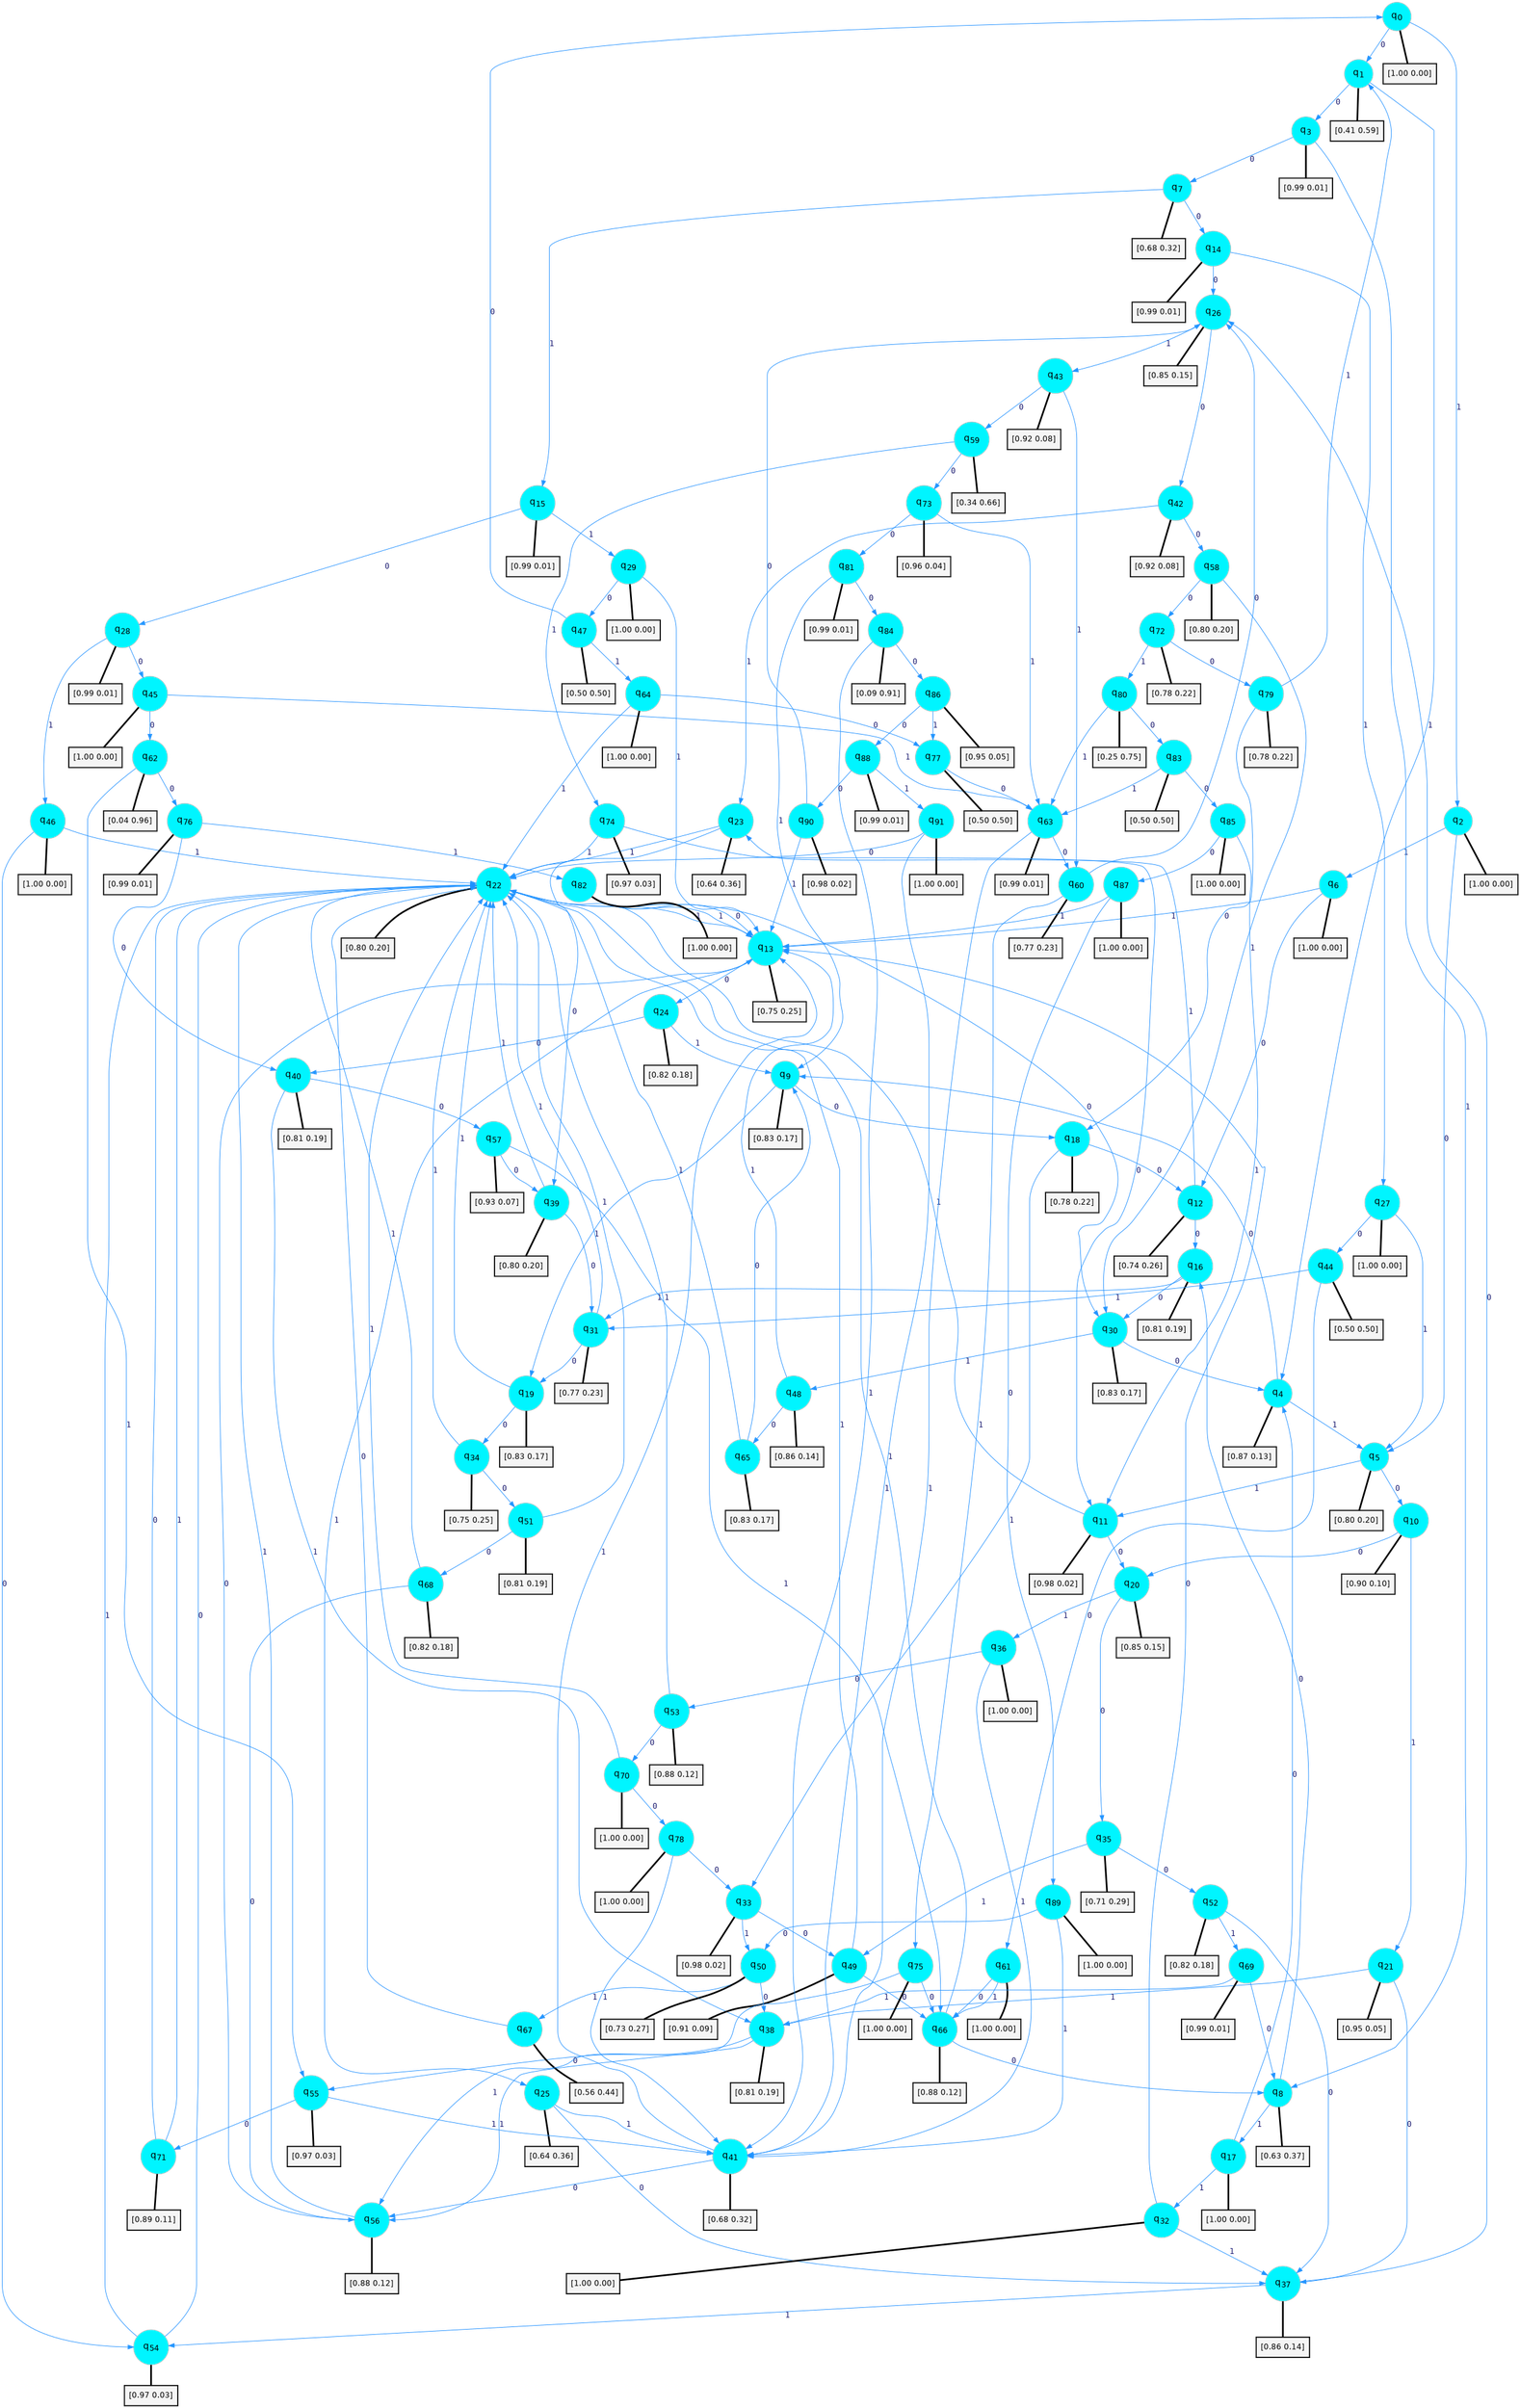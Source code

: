 digraph G {
graph [
bgcolor=transparent, dpi=300, rankdir=TD, size="40,25"];
node [
color=gray, fillcolor=turquoise1, fontcolor=black, fontname=Helvetica, fontsize=16, fontweight=bold, shape=circle, style=filled];
edge [
arrowsize=1, color=dodgerblue1, fontcolor=midnightblue, fontname=courier, fontweight=bold, penwidth=1, style=solid, weight=20];
0[label=<q<SUB>0</SUB>>];
1[label=<q<SUB>1</SUB>>];
2[label=<q<SUB>2</SUB>>];
3[label=<q<SUB>3</SUB>>];
4[label=<q<SUB>4</SUB>>];
5[label=<q<SUB>5</SUB>>];
6[label=<q<SUB>6</SUB>>];
7[label=<q<SUB>7</SUB>>];
8[label=<q<SUB>8</SUB>>];
9[label=<q<SUB>9</SUB>>];
10[label=<q<SUB>10</SUB>>];
11[label=<q<SUB>11</SUB>>];
12[label=<q<SUB>12</SUB>>];
13[label=<q<SUB>13</SUB>>];
14[label=<q<SUB>14</SUB>>];
15[label=<q<SUB>15</SUB>>];
16[label=<q<SUB>16</SUB>>];
17[label=<q<SUB>17</SUB>>];
18[label=<q<SUB>18</SUB>>];
19[label=<q<SUB>19</SUB>>];
20[label=<q<SUB>20</SUB>>];
21[label=<q<SUB>21</SUB>>];
22[label=<q<SUB>22</SUB>>];
23[label=<q<SUB>23</SUB>>];
24[label=<q<SUB>24</SUB>>];
25[label=<q<SUB>25</SUB>>];
26[label=<q<SUB>26</SUB>>];
27[label=<q<SUB>27</SUB>>];
28[label=<q<SUB>28</SUB>>];
29[label=<q<SUB>29</SUB>>];
30[label=<q<SUB>30</SUB>>];
31[label=<q<SUB>31</SUB>>];
32[label=<q<SUB>32</SUB>>];
33[label=<q<SUB>33</SUB>>];
34[label=<q<SUB>34</SUB>>];
35[label=<q<SUB>35</SUB>>];
36[label=<q<SUB>36</SUB>>];
37[label=<q<SUB>37</SUB>>];
38[label=<q<SUB>38</SUB>>];
39[label=<q<SUB>39</SUB>>];
40[label=<q<SUB>40</SUB>>];
41[label=<q<SUB>41</SUB>>];
42[label=<q<SUB>42</SUB>>];
43[label=<q<SUB>43</SUB>>];
44[label=<q<SUB>44</SUB>>];
45[label=<q<SUB>45</SUB>>];
46[label=<q<SUB>46</SUB>>];
47[label=<q<SUB>47</SUB>>];
48[label=<q<SUB>48</SUB>>];
49[label=<q<SUB>49</SUB>>];
50[label=<q<SUB>50</SUB>>];
51[label=<q<SUB>51</SUB>>];
52[label=<q<SUB>52</SUB>>];
53[label=<q<SUB>53</SUB>>];
54[label=<q<SUB>54</SUB>>];
55[label=<q<SUB>55</SUB>>];
56[label=<q<SUB>56</SUB>>];
57[label=<q<SUB>57</SUB>>];
58[label=<q<SUB>58</SUB>>];
59[label=<q<SUB>59</SUB>>];
60[label=<q<SUB>60</SUB>>];
61[label=<q<SUB>61</SUB>>];
62[label=<q<SUB>62</SUB>>];
63[label=<q<SUB>63</SUB>>];
64[label=<q<SUB>64</SUB>>];
65[label=<q<SUB>65</SUB>>];
66[label=<q<SUB>66</SUB>>];
67[label=<q<SUB>67</SUB>>];
68[label=<q<SUB>68</SUB>>];
69[label=<q<SUB>69</SUB>>];
70[label=<q<SUB>70</SUB>>];
71[label=<q<SUB>71</SUB>>];
72[label=<q<SUB>72</SUB>>];
73[label=<q<SUB>73</SUB>>];
74[label=<q<SUB>74</SUB>>];
75[label=<q<SUB>75</SUB>>];
76[label=<q<SUB>76</SUB>>];
77[label=<q<SUB>77</SUB>>];
78[label=<q<SUB>78</SUB>>];
79[label=<q<SUB>79</SUB>>];
80[label=<q<SUB>80</SUB>>];
81[label=<q<SUB>81</SUB>>];
82[label=<q<SUB>82</SUB>>];
83[label=<q<SUB>83</SUB>>];
84[label=<q<SUB>84</SUB>>];
85[label=<q<SUB>85</SUB>>];
86[label=<q<SUB>86</SUB>>];
87[label=<q<SUB>87</SUB>>];
88[label=<q<SUB>88</SUB>>];
89[label=<q<SUB>89</SUB>>];
90[label=<q<SUB>90</SUB>>];
91[label=<q<SUB>91</SUB>>];
92[label="[1.00 0.00]", shape=box,fontcolor=black, fontname=Helvetica, fontsize=14, penwidth=2, fillcolor=whitesmoke,color=black];
93[label="[0.41 0.59]", shape=box,fontcolor=black, fontname=Helvetica, fontsize=14, penwidth=2, fillcolor=whitesmoke,color=black];
94[label="[1.00 0.00]", shape=box,fontcolor=black, fontname=Helvetica, fontsize=14, penwidth=2, fillcolor=whitesmoke,color=black];
95[label="[0.99 0.01]", shape=box,fontcolor=black, fontname=Helvetica, fontsize=14, penwidth=2, fillcolor=whitesmoke,color=black];
96[label="[0.87 0.13]", shape=box,fontcolor=black, fontname=Helvetica, fontsize=14, penwidth=2, fillcolor=whitesmoke,color=black];
97[label="[0.80 0.20]", shape=box,fontcolor=black, fontname=Helvetica, fontsize=14, penwidth=2, fillcolor=whitesmoke,color=black];
98[label="[1.00 0.00]", shape=box,fontcolor=black, fontname=Helvetica, fontsize=14, penwidth=2, fillcolor=whitesmoke,color=black];
99[label="[0.68 0.32]", shape=box,fontcolor=black, fontname=Helvetica, fontsize=14, penwidth=2, fillcolor=whitesmoke,color=black];
100[label="[0.63 0.37]", shape=box,fontcolor=black, fontname=Helvetica, fontsize=14, penwidth=2, fillcolor=whitesmoke,color=black];
101[label="[0.83 0.17]", shape=box,fontcolor=black, fontname=Helvetica, fontsize=14, penwidth=2, fillcolor=whitesmoke,color=black];
102[label="[0.90 0.10]", shape=box,fontcolor=black, fontname=Helvetica, fontsize=14, penwidth=2, fillcolor=whitesmoke,color=black];
103[label="[0.98 0.02]", shape=box,fontcolor=black, fontname=Helvetica, fontsize=14, penwidth=2, fillcolor=whitesmoke,color=black];
104[label="[0.74 0.26]", shape=box,fontcolor=black, fontname=Helvetica, fontsize=14, penwidth=2, fillcolor=whitesmoke,color=black];
105[label="[0.75 0.25]", shape=box,fontcolor=black, fontname=Helvetica, fontsize=14, penwidth=2, fillcolor=whitesmoke,color=black];
106[label="[0.99 0.01]", shape=box,fontcolor=black, fontname=Helvetica, fontsize=14, penwidth=2, fillcolor=whitesmoke,color=black];
107[label="[0.99 0.01]", shape=box,fontcolor=black, fontname=Helvetica, fontsize=14, penwidth=2, fillcolor=whitesmoke,color=black];
108[label="[0.81 0.19]", shape=box,fontcolor=black, fontname=Helvetica, fontsize=14, penwidth=2, fillcolor=whitesmoke,color=black];
109[label="[1.00 0.00]", shape=box,fontcolor=black, fontname=Helvetica, fontsize=14, penwidth=2, fillcolor=whitesmoke,color=black];
110[label="[0.78 0.22]", shape=box,fontcolor=black, fontname=Helvetica, fontsize=14, penwidth=2, fillcolor=whitesmoke,color=black];
111[label="[0.83 0.17]", shape=box,fontcolor=black, fontname=Helvetica, fontsize=14, penwidth=2, fillcolor=whitesmoke,color=black];
112[label="[0.85 0.15]", shape=box,fontcolor=black, fontname=Helvetica, fontsize=14, penwidth=2, fillcolor=whitesmoke,color=black];
113[label="[0.95 0.05]", shape=box,fontcolor=black, fontname=Helvetica, fontsize=14, penwidth=2, fillcolor=whitesmoke,color=black];
114[label="[0.80 0.20]", shape=box,fontcolor=black, fontname=Helvetica, fontsize=14, penwidth=2, fillcolor=whitesmoke,color=black];
115[label="[0.64 0.36]", shape=box,fontcolor=black, fontname=Helvetica, fontsize=14, penwidth=2, fillcolor=whitesmoke,color=black];
116[label="[0.82 0.18]", shape=box,fontcolor=black, fontname=Helvetica, fontsize=14, penwidth=2, fillcolor=whitesmoke,color=black];
117[label="[0.64 0.36]", shape=box,fontcolor=black, fontname=Helvetica, fontsize=14, penwidth=2, fillcolor=whitesmoke,color=black];
118[label="[0.85 0.15]", shape=box,fontcolor=black, fontname=Helvetica, fontsize=14, penwidth=2, fillcolor=whitesmoke,color=black];
119[label="[1.00 0.00]", shape=box,fontcolor=black, fontname=Helvetica, fontsize=14, penwidth=2, fillcolor=whitesmoke,color=black];
120[label="[0.99 0.01]", shape=box,fontcolor=black, fontname=Helvetica, fontsize=14, penwidth=2, fillcolor=whitesmoke,color=black];
121[label="[1.00 0.00]", shape=box,fontcolor=black, fontname=Helvetica, fontsize=14, penwidth=2, fillcolor=whitesmoke,color=black];
122[label="[0.83 0.17]", shape=box,fontcolor=black, fontname=Helvetica, fontsize=14, penwidth=2, fillcolor=whitesmoke,color=black];
123[label="[0.77 0.23]", shape=box,fontcolor=black, fontname=Helvetica, fontsize=14, penwidth=2, fillcolor=whitesmoke,color=black];
124[label="[1.00 0.00]", shape=box,fontcolor=black, fontname=Helvetica, fontsize=14, penwidth=2, fillcolor=whitesmoke,color=black];
125[label="[0.98 0.02]", shape=box,fontcolor=black, fontname=Helvetica, fontsize=14, penwidth=2, fillcolor=whitesmoke,color=black];
126[label="[0.75 0.25]", shape=box,fontcolor=black, fontname=Helvetica, fontsize=14, penwidth=2, fillcolor=whitesmoke,color=black];
127[label="[0.71 0.29]", shape=box,fontcolor=black, fontname=Helvetica, fontsize=14, penwidth=2, fillcolor=whitesmoke,color=black];
128[label="[1.00 0.00]", shape=box,fontcolor=black, fontname=Helvetica, fontsize=14, penwidth=2, fillcolor=whitesmoke,color=black];
129[label="[0.86 0.14]", shape=box,fontcolor=black, fontname=Helvetica, fontsize=14, penwidth=2, fillcolor=whitesmoke,color=black];
130[label="[0.81 0.19]", shape=box,fontcolor=black, fontname=Helvetica, fontsize=14, penwidth=2, fillcolor=whitesmoke,color=black];
131[label="[0.80 0.20]", shape=box,fontcolor=black, fontname=Helvetica, fontsize=14, penwidth=2, fillcolor=whitesmoke,color=black];
132[label="[0.81 0.19]", shape=box,fontcolor=black, fontname=Helvetica, fontsize=14, penwidth=2, fillcolor=whitesmoke,color=black];
133[label="[0.68 0.32]", shape=box,fontcolor=black, fontname=Helvetica, fontsize=14, penwidth=2, fillcolor=whitesmoke,color=black];
134[label="[0.92 0.08]", shape=box,fontcolor=black, fontname=Helvetica, fontsize=14, penwidth=2, fillcolor=whitesmoke,color=black];
135[label="[0.92 0.08]", shape=box,fontcolor=black, fontname=Helvetica, fontsize=14, penwidth=2, fillcolor=whitesmoke,color=black];
136[label="[0.50 0.50]", shape=box,fontcolor=black, fontname=Helvetica, fontsize=14, penwidth=2, fillcolor=whitesmoke,color=black];
137[label="[1.00 0.00]", shape=box,fontcolor=black, fontname=Helvetica, fontsize=14, penwidth=2, fillcolor=whitesmoke,color=black];
138[label="[1.00 0.00]", shape=box,fontcolor=black, fontname=Helvetica, fontsize=14, penwidth=2, fillcolor=whitesmoke,color=black];
139[label="[0.50 0.50]", shape=box,fontcolor=black, fontname=Helvetica, fontsize=14, penwidth=2, fillcolor=whitesmoke,color=black];
140[label="[0.86 0.14]", shape=box,fontcolor=black, fontname=Helvetica, fontsize=14, penwidth=2, fillcolor=whitesmoke,color=black];
141[label="[0.91 0.09]", shape=box,fontcolor=black, fontname=Helvetica, fontsize=14, penwidth=2, fillcolor=whitesmoke,color=black];
142[label="[0.73 0.27]", shape=box,fontcolor=black, fontname=Helvetica, fontsize=14, penwidth=2, fillcolor=whitesmoke,color=black];
143[label="[0.81 0.19]", shape=box,fontcolor=black, fontname=Helvetica, fontsize=14, penwidth=2, fillcolor=whitesmoke,color=black];
144[label="[0.82 0.18]", shape=box,fontcolor=black, fontname=Helvetica, fontsize=14, penwidth=2, fillcolor=whitesmoke,color=black];
145[label="[0.88 0.12]", shape=box,fontcolor=black, fontname=Helvetica, fontsize=14, penwidth=2, fillcolor=whitesmoke,color=black];
146[label="[0.97 0.03]", shape=box,fontcolor=black, fontname=Helvetica, fontsize=14, penwidth=2, fillcolor=whitesmoke,color=black];
147[label="[0.97 0.03]", shape=box,fontcolor=black, fontname=Helvetica, fontsize=14, penwidth=2, fillcolor=whitesmoke,color=black];
148[label="[0.88 0.12]", shape=box,fontcolor=black, fontname=Helvetica, fontsize=14, penwidth=2, fillcolor=whitesmoke,color=black];
149[label="[0.93 0.07]", shape=box,fontcolor=black, fontname=Helvetica, fontsize=14, penwidth=2, fillcolor=whitesmoke,color=black];
150[label="[0.80 0.20]", shape=box,fontcolor=black, fontname=Helvetica, fontsize=14, penwidth=2, fillcolor=whitesmoke,color=black];
151[label="[0.34 0.66]", shape=box,fontcolor=black, fontname=Helvetica, fontsize=14, penwidth=2, fillcolor=whitesmoke,color=black];
152[label="[0.77 0.23]", shape=box,fontcolor=black, fontname=Helvetica, fontsize=14, penwidth=2, fillcolor=whitesmoke,color=black];
153[label="[1.00 0.00]", shape=box,fontcolor=black, fontname=Helvetica, fontsize=14, penwidth=2, fillcolor=whitesmoke,color=black];
154[label="[0.04 0.96]", shape=box,fontcolor=black, fontname=Helvetica, fontsize=14, penwidth=2, fillcolor=whitesmoke,color=black];
155[label="[0.99 0.01]", shape=box,fontcolor=black, fontname=Helvetica, fontsize=14, penwidth=2, fillcolor=whitesmoke,color=black];
156[label="[1.00 0.00]", shape=box,fontcolor=black, fontname=Helvetica, fontsize=14, penwidth=2, fillcolor=whitesmoke,color=black];
157[label="[0.83 0.17]", shape=box,fontcolor=black, fontname=Helvetica, fontsize=14, penwidth=2, fillcolor=whitesmoke,color=black];
158[label="[0.88 0.12]", shape=box,fontcolor=black, fontname=Helvetica, fontsize=14, penwidth=2, fillcolor=whitesmoke,color=black];
159[label="[0.56 0.44]", shape=box,fontcolor=black, fontname=Helvetica, fontsize=14, penwidth=2, fillcolor=whitesmoke,color=black];
160[label="[0.82 0.18]", shape=box,fontcolor=black, fontname=Helvetica, fontsize=14, penwidth=2, fillcolor=whitesmoke,color=black];
161[label="[0.99 0.01]", shape=box,fontcolor=black, fontname=Helvetica, fontsize=14, penwidth=2, fillcolor=whitesmoke,color=black];
162[label="[1.00 0.00]", shape=box,fontcolor=black, fontname=Helvetica, fontsize=14, penwidth=2, fillcolor=whitesmoke,color=black];
163[label="[0.89 0.11]", shape=box,fontcolor=black, fontname=Helvetica, fontsize=14, penwidth=2, fillcolor=whitesmoke,color=black];
164[label="[0.78 0.22]", shape=box,fontcolor=black, fontname=Helvetica, fontsize=14, penwidth=2, fillcolor=whitesmoke,color=black];
165[label="[0.96 0.04]", shape=box,fontcolor=black, fontname=Helvetica, fontsize=14, penwidth=2, fillcolor=whitesmoke,color=black];
166[label="[0.97 0.03]", shape=box,fontcolor=black, fontname=Helvetica, fontsize=14, penwidth=2, fillcolor=whitesmoke,color=black];
167[label="[1.00 0.00]", shape=box,fontcolor=black, fontname=Helvetica, fontsize=14, penwidth=2, fillcolor=whitesmoke,color=black];
168[label="[0.99 0.01]", shape=box,fontcolor=black, fontname=Helvetica, fontsize=14, penwidth=2, fillcolor=whitesmoke,color=black];
169[label="[0.50 0.50]", shape=box,fontcolor=black, fontname=Helvetica, fontsize=14, penwidth=2, fillcolor=whitesmoke,color=black];
170[label="[1.00 0.00]", shape=box,fontcolor=black, fontname=Helvetica, fontsize=14, penwidth=2, fillcolor=whitesmoke,color=black];
171[label="[0.78 0.22]", shape=box,fontcolor=black, fontname=Helvetica, fontsize=14, penwidth=2, fillcolor=whitesmoke,color=black];
172[label="[0.25 0.75]", shape=box,fontcolor=black, fontname=Helvetica, fontsize=14, penwidth=2, fillcolor=whitesmoke,color=black];
173[label="[0.99 0.01]", shape=box,fontcolor=black, fontname=Helvetica, fontsize=14, penwidth=2, fillcolor=whitesmoke,color=black];
174[label="[1.00 0.00]", shape=box,fontcolor=black, fontname=Helvetica, fontsize=14, penwidth=2, fillcolor=whitesmoke,color=black];
175[label="[0.50 0.50]", shape=box,fontcolor=black, fontname=Helvetica, fontsize=14, penwidth=2, fillcolor=whitesmoke,color=black];
176[label="[0.09 0.91]", shape=box,fontcolor=black, fontname=Helvetica, fontsize=14, penwidth=2, fillcolor=whitesmoke,color=black];
177[label="[1.00 0.00]", shape=box,fontcolor=black, fontname=Helvetica, fontsize=14, penwidth=2, fillcolor=whitesmoke,color=black];
178[label="[0.95 0.05]", shape=box,fontcolor=black, fontname=Helvetica, fontsize=14, penwidth=2, fillcolor=whitesmoke,color=black];
179[label="[1.00 0.00]", shape=box,fontcolor=black, fontname=Helvetica, fontsize=14, penwidth=2, fillcolor=whitesmoke,color=black];
180[label="[0.99 0.01]", shape=box,fontcolor=black, fontname=Helvetica, fontsize=14, penwidth=2, fillcolor=whitesmoke,color=black];
181[label="[1.00 0.00]", shape=box,fontcolor=black, fontname=Helvetica, fontsize=14, penwidth=2, fillcolor=whitesmoke,color=black];
182[label="[0.98 0.02]", shape=box,fontcolor=black, fontname=Helvetica, fontsize=14, penwidth=2, fillcolor=whitesmoke,color=black];
183[label="[1.00 0.00]", shape=box,fontcolor=black, fontname=Helvetica, fontsize=14, penwidth=2, fillcolor=whitesmoke,color=black];
0->1 [label=0];
0->2 [label=1];
0->92 [arrowhead=none, penwidth=3,color=black];
1->3 [label=0];
1->4 [label=1];
1->93 [arrowhead=none, penwidth=3,color=black];
2->5 [label=0];
2->6 [label=1];
2->94 [arrowhead=none, penwidth=3,color=black];
3->7 [label=0];
3->8 [label=1];
3->95 [arrowhead=none, penwidth=3,color=black];
4->9 [label=0];
4->5 [label=1];
4->96 [arrowhead=none, penwidth=3,color=black];
5->10 [label=0];
5->11 [label=1];
5->97 [arrowhead=none, penwidth=3,color=black];
6->12 [label=0];
6->13 [label=1];
6->98 [arrowhead=none, penwidth=3,color=black];
7->14 [label=0];
7->15 [label=1];
7->99 [arrowhead=none, penwidth=3,color=black];
8->16 [label=0];
8->17 [label=1];
8->100 [arrowhead=none, penwidth=3,color=black];
9->18 [label=0];
9->19 [label=1];
9->101 [arrowhead=none, penwidth=3,color=black];
10->20 [label=0];
10->21 [label=1];
10->102 [arrowhead=none, penwidth=3,color=black];
11->20 [label=0];
11->22 [label=1];
11->103 [arrowhead=none, penwidth=3,color=black];
12->16 [label=0];
12->23 [label=1];
12->104 [arrowhead=none, penwidth=3,color=black];
13->24 [label=0];
13->25 [label=1];
13->105 [arrowhead=none, penwidth=3,color=black];
14->26 [label=0];
14->27 [label=1];
14->106 [arrowhead=none, penwidth=3,color=black];
15->28 [label=0];
15->29 [label=1];
15->107 [arrowhead=none, penwidth=3,color=black];
16->30 [label=0];
16->31 [label=1];
16->108 [arrowhead=none, penwidth=3,color=black];
17->4 [label=0];
17->32 [label=1];
17->109 [arrowhead=none, penwidth=3,color=black];
18->12 [label=0];
18->33 [label=1];
18->110 [arrowhead=none, penwidth=3,color=black];
19->34 [label=0];
19->22 [label=1];
19->111 [arrowhead=none, penwidth=3,color=black];
20->35 [label=0];
20->36 [label=1];
20->112 [arrowhead=none, penwidth=3,color=black];
21->37 [label=0];
21->38 [label=1];
21->113 [arrowhead=none, penwidth=3,color=black];
22->30 [label=0];
22->13 [label=1];
22->114 [arrowhead=none, penwidth=3,color=black];
23->39 [label=0];
23->22 [label=1];
23->115 [arrowhead=none, penwidth=3,color=black];
24->40 [label=0];
24->9 [label=1];
24->116 [arrowhead=none, penwidth=3,color=black];
25->37 [label=0];
25->41 [label=1];
25->117 [arrowhead=none, penwidth=3,color=black];
26->42 [label=0];
26->43 [label=1];
26->118 [arrowhead=none, penwidth=3,color=black];
27->44 [label=0];
27->5 [label=1];
27->119 [arrowhead=none, penwidth=3,color=black];
28->45 [label=0];
28->46 [label=1];
28->120 [arrowhead=none, penwidth=3,color=black];
29->47 [label=0];
29->13 [label=1];
29->121 [arrowhead=none, penwidth=3,color=black];
30->4 [label=0];
30->48 [label=1];
30->122 [arrowhead=none, penwidth=3,color=black];
31->19 [label=0];
31->22 [label=1];
31->123 [arrowhead=none, penwidth=3,color=black];
32->13 [label=0];
32->37 [label=1];
32->124 [arrowhead=none, penwidth=3,color=black];
33->49 [label=0];
33->50 [label=1];
33->125 [arrowhead=none, penwidth=3,color=black];
34->51 [label=0];
34->22 [label=1];
34->126 [arrowhead=none, penwidth=3,color=black];
35->52 [label=0];
35->49 [label=1];
35->127 [arrowhead=none, penwidth=3,color=black];
36->53 [label=0];
36->41 [label=1];
36->128 [arrowhead=none, penwidth=3,color=black];
37->26 [label=0];
37->54 [label=1];
37->129 [arrowhead=none, penwidth=3,color=black];
38->55 [label=0];
38->56 [label=1];
38->130 [arrowhead=none, penwidth=3,color=black];
39->31 [label=0];
39->22 [label=1];
39->131 [arrowhead=none, penwidth=3,color=black];
40->57 [label=0];
40->38 [label=1];
40->132 [arrowhead=none, penwidth=3,color=black];
41->56 [label=0];
41->13 [label=1];
41->133 [arrowhead=none, penwidth=3,color=black];
42->58 [label=0];
42->23 [label=1];
42->134 [arrowhead=none, penwidth=3,color=black];
43->59 [label=0];
43->60 [label=1];
43->135 [arrowhead=none, penwidth=3,color=black];
44->61 [label=0];
44->31 [label=1];
44->136 [arrowhead=none, penwidth=3,color=black];
45->62 [label=0];
45->63 [label=1];
45->137 [arrowhead=none, penwidth=3,color=black];
46->54 [label=0];
46->22 [label=1];
46->138 [arrowhead=none, penwidth=3,color=black];
47->0 [label=0];
47->64 [label=1];
47->139 [arrowhead=none, penwidth=3,color=black];
48->65 [label=0];
48->13 [label=1];
48->140 [arrowhead=none, penwidth=3,color=black];
49->66 [label=0];
49->22 [label=1];
49->141 [arrowhead=none, penwidth=3,color=black];
50->38 [label=0];
50->67 [label=1];
50->142 [arrowhead=none, penwidth=3,color=black];
51->68 [label=0];
51->22 [label=1];
51->143 [arrowhead=none, penwidth=3,color=black];
52->37 [label=0];
52->69 [label=1];
52->144 [arrowhead=none, penwidth=3,color=black];
53->70 [label=0];
53->22 [label=1];
53->145 [arrowhead=none, penwidth=3,color=black];
54->22 [label=0];
54->22 [label=1];
54->146 [arrowhead=none, penwidth=3,color=black];
55->71 [label=0];
55->41 [label=1];
55->147 [arrowhead=none, penwidth=3,color=black];
56->13 [label=0];
56->22 [label=1];
56->148 [arrowhead=none, penwidth=3,color=black];
57->39 [label=0];
57->66 [label=1];
57->149 [arrowhead=none, penwidth=3,color=black];
58->72 [label=0];
58->30 [label=1];
58->150 [arrowhead=none, penwidth=3,color=black];
59->73 [label=0];
59->74 [label=1];
59->151 [arrowhead=none, penwidth=3,color=black];
60->26 [label=0];
60->75 [label=1];
60->152 [arrowhead=none, penwidth=3,color=black];
61->66 [label=0];
61->66 [label=1];
61->153 [arrowhead=none, penwidth=3,color=black];
62->76 [label=0];
62->55 [label=1];
62->154 [arrowhead=none, penwidth=3,color=black];
63->60 [label=0];
63->41 [label=1];
63->155 [arrowhead=none, penwidth=3,color=black];
64->77 [label=0];
64->22 [label=1];
64->156 [arrowhead=none, penwidth=3,color=black];
65->9 [label=0];
65->22 [label=1];
65->157 [arrowhead=none, penwidth=3,color=black];
66->8 [label=0];
66->22 [label=1];
66->158 [arrowhead=none, penwidth=3,color=black];
67->22 [label=0];
67->159 [arrowhead=none, penwidth=3,color=black];
68->56 [label=0];
68->22 [label=1];
68->160 [arrowhead=none, penwidth=3,color=black];
69->8 [label=0];
69->38 [label=1];
69->161 [arrowhead=none, penwidth=3,color=black];
70->78 [label=0];
70->22 [label=1];
70->162 [arrowhead=none, penwidth=3,color=black];
71->22 [label=0];
71->22 [label=1];
71->163 [arrowhead=none, penwidth=3,color=black];
72->79 [label=0];
72->80 [label=1];
72->164 [arrowhead=none, penwidth=3,color=black];
73->81 [label=0];
73->63 [label=1];
73->165 [arrowhead=none, penwidth=3,color=black];
74->11 [label=0];
74->22 [label=1];
74->166 [arrowhead=none, penwidth=3,color=black];
75->66 [label=0];
75->56 [label=1];
75->167 [arrowhead=none, penwidth=3,color=black];
76->40 [label=0];
76->82 [label=1];
76->168 [arrowhead=none, penwidth=3,color=black];
77->63 [label=0];
77->169 [arrowhead=none, penwidth=3,color=black];
78->33 [label=0];
78->41 [label=1];
78->170 [arrowhead=none, penwidth=3,color=black];
79->18 [label=0];
79->1 [label=1];
79->171 [arrowhead=none, penwidth=3,color=black];
80->83 [label=0];
80->63 [label=1];
80->172 [arrowhead=none, penwidth=3,color=black];
81->84 [label=0];
81->9 [label=1];
81->173 [arrowhead=none, penwidth=3,color=black];
82->13 [label=0];
82->13 [label=1];
82->174 [arrowhead=none, penwidth=3,color=black];
83->85 [label=0];
83->63 [label=1];
83->175 [arrowhead=none, penwidth=3,color=black];
84->86 [label=0];
84->41 [label=1];
84->176 [arrowhead=none, penwidth=3,color=black];
85->87 [label=0];
85->11 [label=1];
85->177 [arrowhead=none, penwidth=3,color=black];
86->88 [label=0];
86->77 [label=1];
86->178 [arrowhead=none, penwidth=3,color=black];
87->89 [label=0];
87->13 [label=1];
87->179 [arrowhead=none, penwidth=3,color=black];
88->90 [label=0];
88->91 [label=1];
88->180 [arrowhead=none, penwidth=3,color=black];
89->50 [label=0];
89->41 [label=1];
89->181 [arrowhead=none, penwidth=3,color=black];
90->26 [label=0];
90->13 [label=1];
90->182 [arrowhead=none, penwidth=3,color=black];
91->22 [label=0];
91->41 [label=1];
91->183 [arrowhead=none, penwidth=3,color=black];
}
